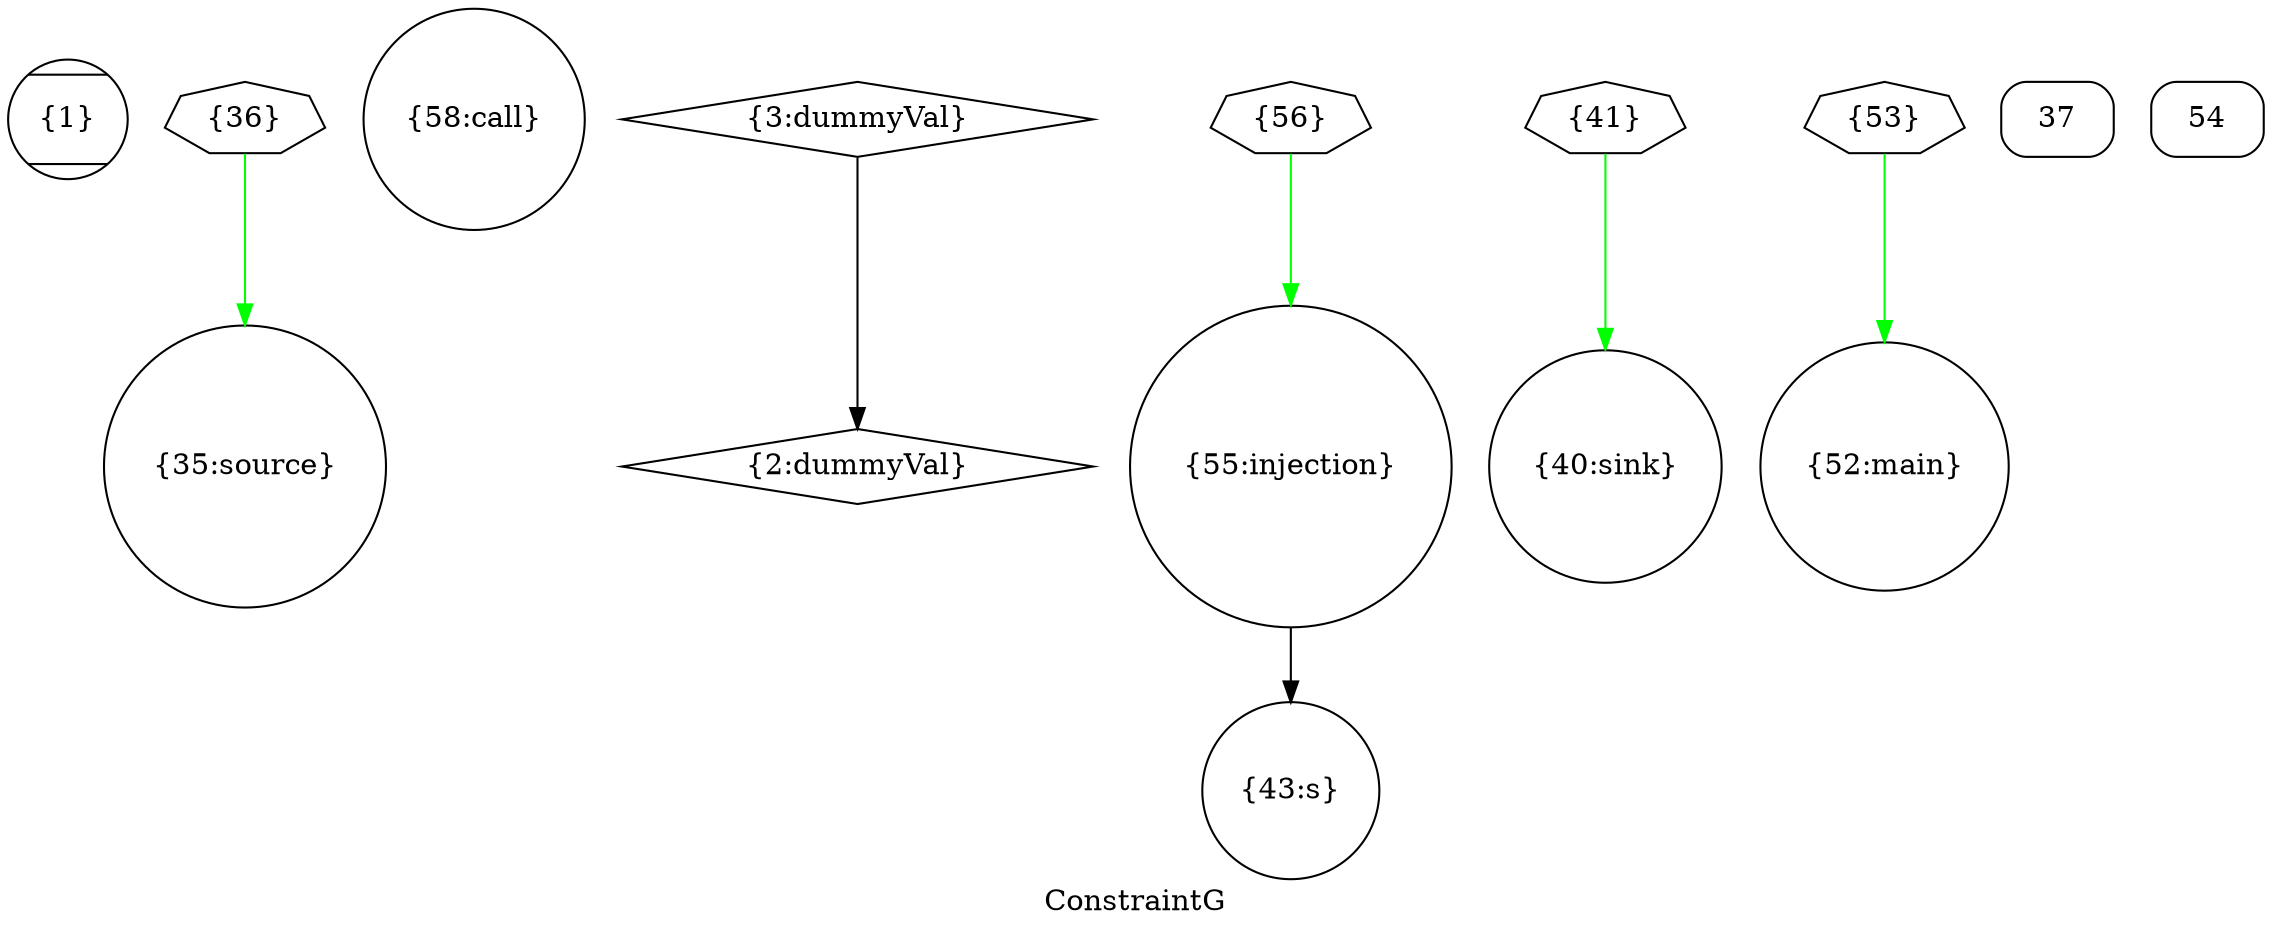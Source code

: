 digraph "ConstraintG" {
	label="ConstraintG";

	Node0x103b14540 [shape=record,shape=Mcircle,label="{1}"];
	Node0x103b141a0 [shape=record,shape=circle,label="{35:source}"];
	Node0x103b13fd0 [shape=record,shape=circle,label="{58:call}"];
	Node0x103b13c30 [shape=record,shape=diamond,label="{2:dummyVal}"];
	Node0x103b13550 [shape=record,shape=circle,label="{43:s}"];
	Node0x103b13030 [shape=record,shape=circle,label="{40:sink}"];
	Node0x103b12ac0 [shape=record,shape=diamond,label="{3:dummyVal}"];
	Node0x103b12ac0 -> Node0x103b13c30[color=black];
	Node0x103b12720 [shape=record,shape=circle,label="{52:main}"];
	Node0x103b12550 [shape=record,shape=circle,label="{55:injection}"];
	Node0x103b12550 -> Node0x103b13550[color=black];
	Node0x103b11630 [shape=record,shape=septagon,label="{36}"];
	Node0x103b11630 -> Node0x103b141a0[color=green];
	Node0x103b11460 [shape=record,shape=septagon,label="{41}"];
	Node0x103b11460 -> Node0x103b13030[color=green];
	Node0x103b10e90 [shape=record,shape=septagon,label="{56}"];
	Node0x103b10e90 -> Node0x103b12550[color=green];
	Node0x103b10cc0 [shape=record,shape=Mrecord,label="{37}"];
	Node0x103b11060 [shape=record,shape=septagon,label="{53}"];
	Node0x103b11060 -> Node0x103b12720[color=green];
	Node0x103b10720 [shape=record,shape=Mrecord,label="{54}"];
}
